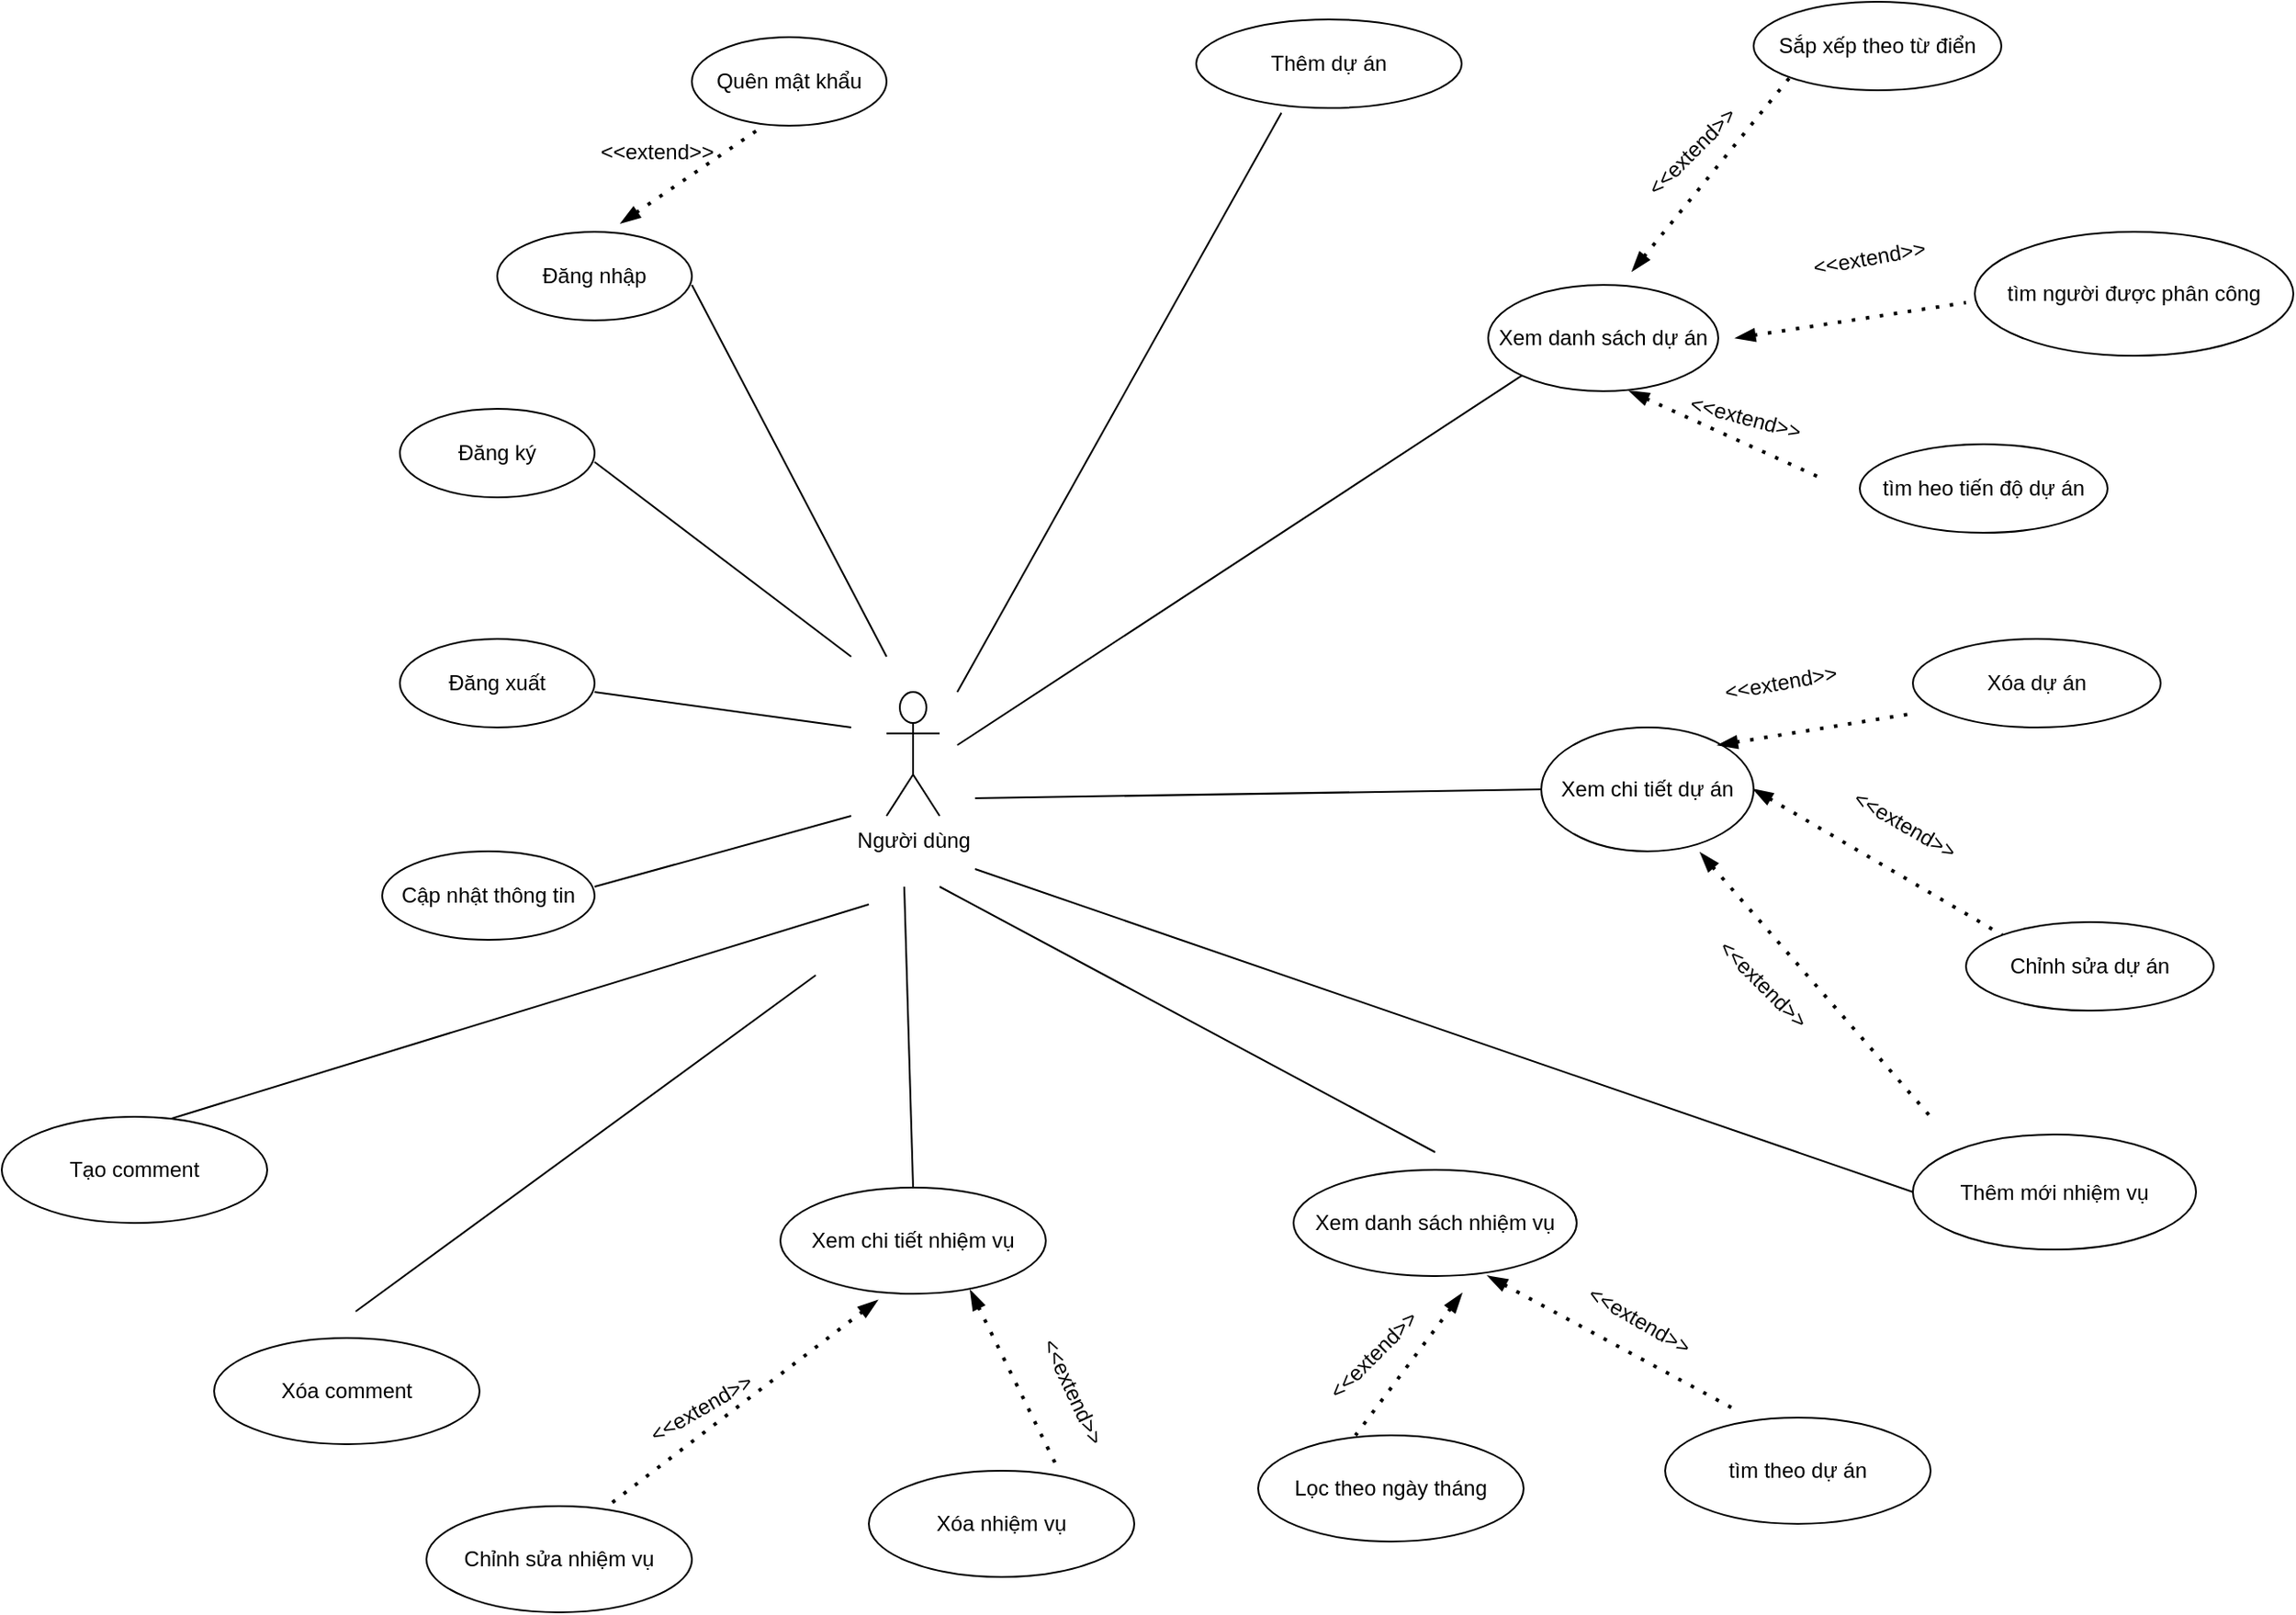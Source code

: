 <mxfile version="22.1.11" type="github">
  <diagram name="Page-1" id="ZcHCYNgmRofL6zazBNNZ">
    <mxGraphModel dx="2257" dy="1085" grid="1" gridSize="10" guides="1" tooltips="1" connect="1" arrows="1" fold="1" page="1" pageScale="1" pageWidth="850" pageHeight="1100" math="0" shadow="0">
      <root>
        <mxCell id="0" />
        <mxCell id="1" parent="0" />
        <mxCell id="vqIi2k3Ue5Lysqcb1FTw-1" value="Người dùng" style="shape=umlActor;verticalLabelPosition=bottom;verticalAlign=top;html=1;outlineConnect=0;labelPosition=center;align=center;fontFamily=Helvetica;" parent="1" vertex="1">
          <mxGeometry x="570" y="500" width="30" height="70" as="geometry" />
        </mxCell>
        <mxCell id="7_IGHa5qgyBxuROJ8uvi-7" value="Đăng ký" style="ellipse;whiteSpace=wrap;html=1;" parent="1" vertex="1">
          <mxGeometry x="295" y="340" width="110" height="50" as="geometry" />
        </mxCell>
        <mxCell id="7_IGHa5qgyBxuROJ8uvi-13" value="Đăng nhập" style="ellipse;whiteSpace=wrap;html=1;" parent="1" vertex="1">
          <mxGeometry x="350" y="240" width="110" height="50" as="geometry" />
        </mxCell>
        <mxCell id="7_IGHa5qgyBxuROJ8uvi-25" value="Quên mật khẩu" style="ellipse;whiteSpace=wrap;html=1;" parent="1" vertex="1">
          <mxGeometry x="460" y="130" width="110" height="50" as="geometry" />
        </mxCell>
        <mxCell id="7_IGHa5qgyBxuROJ8uvi-27" value="Xem danh sách dự án" style="ellipse;whiteSpace=wrap;html=1;" parent="1" vertex="1">
          <mxGeometry x="910" y="270" width="130" height="60" as="geometry" />
        </mxCell>
        <mxCell id="7_IGHa5qgyBxuROJ8uvi-28" value="Thêm dự án" style="ellipse;whiteSpace=wrap;html=1;" parent="1" vertex="1">
          <mxGeometry x="745" y="120" width="150" height="50" as="geometry" />
        </mxCell>
        <mxCell id="7_IGHa5qgyBxuROJ8uvi-29" value="Xem chi tiết dự án" style="ellipse;whiteSpace=wrap;html=1;" parent="1" vertex="1">
          <mxGeometry x="940" y="520" width="120" height="70" as="geometry" />
        </mxCell>
        <mxCell id="7_IGHa5qgyBxuROJ8uvi-32" value="Sắp xếp theo từ điển" style="ellipse;whiteSpace=wrap;html=1;" parent="1" vertex="1">
          <mxGeometry x="1060" y="110" width="140" height="50" as="geometry" />
        </mxCell>
        <mxCell id="7_IGHa5qgyBxuROJ8uvi-33" value="tìm heo tiến độ dự án" style="ellipse;whiteSpace=wrap;html=1;" parent="1" vertex="1">
          <mxGeometry x="1120" y="360" width="140" height="50" as="geometry" />
        </mxCell>
        <mxCell id="7_IGHa5qgyBxuROJ8uvi-37" value="Chỉnh sửa dự án" style="ellipse;whiteSpace=wrap;html=1;" parent="1" vertex="1">
          <mxGeometry x="1180" y="630" width="140" height="50" as="geometry" />
        </mxCell>
        <mxCell id="7_IGHa5qgyBxuROJ8uvi-38" value="Xóa dự án" style="ellipse;whiteSpace=wrap;html=1;" parent="1" vertex="1">
          <mxGeometry x="1150" y="470" width="140" height="50" as="geometry" />
        </mxCell>
        <mxCell id="7_IGHa5qgyBxuROJ8uvi-39" value="Thêm mới nhiệm vụ" style="ellipse;whiteSpace=wrap;html=1;" parent="1" vertex="1">
          <mxGeometry x="1150" y="750" width="160" height="65" as="geometry" />
        </mxCell>
        <mxCell id="7_IGHa5qgyBxuROJ8uvi-43" value="Xem danh sách nhiệm vụ" style="ellipse;whiteSpace=wrap;html=1;" parent="1" vertex="1">
          <mxGeometry x="800" y="770" width="160" height="60" as="geometry" />
        </mxCell>
        <mxCell id="7_IGHa5qgyBxuROJ8uvi-44" value="Cập nhật thông tin" style="ellipse;whiteSpace=wrap;html=1;" parent="1" vertex="1">
          <mxGeometry x="285" y="590" width="120" height="50" as="geometry" />
        </mxCell>
        <mxCell id="7_IGHa5qgyBxuROJ8uvi-45" value="Xem chi tiết nhiệm vụ" style="ellipse;whiteSpace=wrap;html=1;" parent="1" vertex="1">
          <mxGeometry x="510" y="780" width="150" height="60" as="geometry" />
        </mxCell>
        <mxCell id="7_IGHa5qgyBxuROJ8uvi-49" value="Xóa nhiệm vụ" style="ellipse;whiteSpace=wrap;html=1;" parent="1" vertex="1">
          <mxGeometry x="560" y="940" width="150" height="60" as="geometry" />
        </mxCell>
        <mxCell id="7_IGHa5qgyBxuROJ8uvi-50" value="Chỉnh sửa nhiệm vụ" style="ellipse;whiteSpace=wrap;html=1;" parent="1" vertex="1">
          <mxGeometry x="310" y="960" width="150" height="60" as="geometry" />
        </mxCell>
        <mxCell id="7_IGHa5qgyBxuROJ8uvi-51" value="Lọc theo ngày tháng" style="ellipse;whiteSpace=wrap;html=1;" parent="1" vertex="1">
          <mxGeometry x="780" y="920" width="150" height="60" as="geometry" />
        </mxCell>
        <mxCell id="7_IGHa5qgyBxuROJ8uvi-52" value="tìm theo dự án" style="ellipse;whiteSpace=wrap;html=1;" parent="1" vertex="1">
          <mxGeometry x="1010" y="910" width="150" height="60" as="geometry" />
        </mxCell>
        <mxCell id="7_IGHa5qgyBxuROJ8uvi-54" value="Đăng xuất" style="ellipse;whiteSpace=wrap;html=1;" parent="1" vertex="1">
          <mxGeometry x="295" y="470" width="110" height="50" as="geometry" />
        </mxCell>
        <mxCell id="7_IGHa5qgyBxuROJ8uvi-56" value="" style="endArrow=none;html=1;rounded=0;" parent="1" edge="1">
          <mxGeometry width="50" height="50" relative="1" as="geometry">
            <mxPoint x="405" y="500" as="sourcePoint" />
            <mxPoint x="550" y="520" as="targetPoint" />
          </mxGeometry>
        </mxCell>
        <mxCell id="7_IGHa5qgyBxuROJ8uvi-58" value="" style="endArrow=none;html=1;rounded=0;" parent="1" edge="1">
          <mxGeometry width="50" height="50" relative="1" as="geometry">
            <mxPoint x="405" y="610" as="sourcePoint" />
            <mxPoint x="550" y="570" as="targetPoint" />
          </mxGeometry>
        </mxCell>
        <mxCell id="7_IGHa5qgyBxuROJ8uvi-59" value="" style="endArrow=none;html=1;rounded=0;" parent="1" edge="1">
          <mxGeometry width="50" height="50" relative="1" as="geometry">
            <mxPoint x="405" y="370" as="sourcePoint" />
            <mxPoint x="550" y="480" as="targetPoint" />
          </mxGeometry>
        </mxCell>
        <mxCell id="7_IGHa5qgyBxuROJ8uvi-60" value="" style="endArrow=none;html=1;rounded=0;" parent="1" edge="1">
          <mxGeometry width="50" height="50" relative="1" as="geometry">
            <mxPoint x="460" y="270" as="sourcePoint" />
            <mxPoint x="570" y="480" as="targetPoint" />
          </mxGeometry>
        </mxCell>
        <mxCell id="7_IGHa5qgyBxuROJ8uvi-61" value="" style="endArrow=none;html=1;rounded=0;entryX=0.321;entryY=1.054;entryDx=0;entryDy=0;entryPerimeter=0;" parent="1" target="7_IGHa5qgyBxuROJ8uvi-28" edge="1">
          <mxGeometry width="50" height="50" relative="1" as="geometry">
            <mxPoint x="610" y="500" as="sourcePoint" />
            <mxPoint x="650" y="420" as="targetPoint" />
          </mxGeometry>
        </mxCell>
        <mxCell id="7_IGHa5qgyBxuROJ8uvi-62" value="" style="endArrow=none;html=1;rounded=0;entryX=0;entryY=1;entryDx=0;entryDy=0;" parent="1" edge="1" target="7_IGHa5qgyBxuROJ8uvi-27">
          <mxGeometry width="50" height="50" relative="1" as="geometry">
            <mxPoint x="610" y="530" as="sourcePoint" />
            <mxPoint x="750" y="410" as="targetPoint" />
          </mxGeometry>
        </mxCell>
        <mxCell id="7_IGHa5qgyBxuROJ8uvi-63" value="" style="endArrow=none;html=1;rounded=0;entryX=0;entryY=0.5;entryDx=0;entryDy=0;" parent="1" edge="1" target="7_IGHa5qgyBxuROJ8uvi-29">
          <mxGeometry width="50" height="50" relative="1" as="geometry">
            <mxPoint x="620" y="560" as="sourcePoint" />
            <mxPoint x="750" y="610" as="targetPoint" />
          </mxGeometry>
        </mxCell>
        <mxCell id="7_IGHa5qgyBxuROJ8uvi-64" value="" style="endArrow=none;html=1;rounded=0;" parent="1" edge="1">
          <mxGeometry width="50" height="50" relative="1" as="geometry">
            <mxPoint x="600" y="610" as="sourcePoint" />
            <mxPoint x="880" y="760" as="targetPoint" />
          </mxGeometry>
        </mxCell>
        <mxCell id="7_IGHa5qgyBxuROJ8uvi-65" value="" style="endArrow=none;html=1;rounded=0;exitX=0.5;exitY=0;exitDx=0;exitDy=0;" parent="1" edge="1" source="7_IGHa5qgyBxuROJ8uvi-45">
          <mxGeometry width="50" height="50" relative="1" as="geometry">
            <mxPoint x="380" y="760" as="sourcePoint" />
            <mxPoint x="580" y="610" as="targetPoint" />
          </mxGeometry>
        </mxCell>
        <mxCell id="7_IGHa5qgyBxuROJ8uvi-73" value="" style="endArrow=none;dashed=1;html=1;dashPattern=1 3;strokeWidth=2;rounded=0;startArrow=blockThin;startFill=1;entryX=0.283;entryY=-0.05;entryDx=0;entryDy=0;entryPerimeter=0;exitX=0.687;exitY=1;exitDx=0;exitDy=0;exitPerimeter=0;" parent="1" target="7_IGHa5qgyBxuROJ8uvi-52" edge="1" source="7_IGHa5qgyBxuROJ8uvi-43">
          <mxGeometry width="50" height="50" relative="1" as="geometry">
            <mxPoint x="710" y="840" as="sourcePoint" />
            <mxPoint x="790" y="803" as="targetPoint" />
            <Array as="points" />
          </mxGeometry>
        </mxCell>
        <mxCell id="7_IGHa5qgyBxuROJ8uvi-74" value="" style="endArrow=none;dashed=1;html=1;dashPattern=1 3;strokeWidth=2;rounded=0;startArrow=blockThin;startFill=1;" parent="1" edge="1">
          <mxGeometry width="50" height="50" relative="1" as="geometry">
            <mxPoint x="895" y="840" as="sourcePoint" />
            <mxPoint x="835" y="920" as="targetPoint" />
          </mxGeometry>
        </mxCell>
        <mxCell id="7_IGHa5qgyBxuROJ8uvi-75" value="" style="endArrow=none;dashed=1;html=1;dashPattern=1 3;strokeWidth=2;rounded=0;startArrow=blockThin;startFill=1;entryX=0.711;entryY=-0.026;entryDx=0;entryDy=0;entryPerimeter=0;exitX=0.716;exitY=0.97;exitDx=0;exitDy=0;exitPerimeter=0;" parent="1" target="7_IGHa5qgyBxuROJ8uvi-49" edge="1" source="7_IGHa5qgyBxuROJ8uvi-45">
          <mxGeometry width="50" height="50" relative="1" as="geometry">
            <mxPoint x="409" y="840" as="sourcePoint" />
            <mxPoint x="440" y="940" as="targetPoint" />
          </mxGeometry>
        </mxCell>
        <mxCell id="7_IGHa5qgyBxuROJ8uvi-76" value="" style="endArrow=none;dashed=1;html=1;dashPattern=1 3;strokeWidth=2;rounded=0;startArrow=blockThin;startFill=1;entryX=0.683;entryY=-0.002;entryDx=0;entryDy=0;entryPerimeter=0;exitX=0.365;exitY=1.063;exitDx=0;exitDy=0;exitPerimeter=0;" parent="1" target="7_IGHa5qgyBxuROJ8uvi-50" edge="1" source="7_IGHa5qgyBxuROJ8uvi-45">
          <mxGeometry width="50" height="50" relative="1" as="geometry">
            <mxPoint x="380" y="840" as="sourcePoint" />
            <mxPoint x="260.5" y="773" as="targetPoint" />
          </mxGeometry>
        </mxCell>
        <mxCell id="7_IGHa5qgyBxuROJ8uvi-77" value="tìm người được phân công" style="ellipse;whiteSpace=wrap;html=1;" parent="1" vertex="1">
          <mxGeometry x="1185" y="240" width="180" height="70" as="geometry" />
        </mxCell>
        <mxCell id="7_IGHa5qgyBxuROJ8uvi-89" value="" style="endArrow=none;dashed=1;html=1;dashPattern=1 3;strokeWidth=2;rounded=0;startArrow=blockThin;startFill=1;entryX=0.334;entryY=1.054;entryDx=0;entryDy=0;entryPerimeter=0;" parent="1" target="7_IGHa5qgyBxuROJ8uvi-25" edge="1">
          <mxGeometry width="50" height="50" relative="1" as="geometry">
            <mxPoint x="420" y="235" as="sourcePoint" />
            <mxPoint x="580" y="200" as="targetPoint" />
          </mxGeometry>
        </mxCell>
        <mxCell id="7_IGHa5qgyBxuROJ8uvi-90" value="&amp;lt;&amp;lt;extend&amp;gt;&amp;gt;" style="text;html=1;align=center;verticalAlign=middle;resizable=0;points=[];autosize=1;strokeColor=none;fillColor=none;" parent="1" vertex="1">
          <mxGeometry x="395" y="180" width="90" height="30" as="geometry" />
        </mxCell>
        <mxCell id="7_IGHa5qgyBxuROJ8uvi-94" value="&amp;lt;&amp;lt;extend&amp;gt;&amp;gt;" style="text;html=1;align=center;verticalAlign=middle;resizable=0;points=[];autosize=1;strokeColor=none;fillColor=none;rotation=15;" parent="1" vertex="1">
          <mxGeometry x="1010" y="330" width="90" height="30" as="geometry" />
        </mxCell>
        <mxCell id="7_IGHa5qgyBxuROJ8uvi-95" value="&amp;lt;&amp;lt;extend&amp;gt;&amp;gt;" style="text;html=1;align=center;verticalAlign=middle;resizable=0;points=[];autosize=1;strokeColor=none;fillColor=none;rotation=-10;" parent="1" vertex="1">
          <mxGeometry x="1080" y="240" width="90" height="30" as="geometry" />
        </mxCell>
        <mxCell id="7_IGHa5qgyBxuROJ8uvi-97" value="&amp;lt;&amp;lt;extend&amp;gt;&amp;gt;" style="text;html=1;align=center;verticalAlign=middle;resizable=0;points=[];autosize=1;strokeColor=none;fillColor=none;rotation=-30;" parent="1" vertex="1">
          <mxGeometry x="420" y="890" width="90" height="30" as="geometry" />
        </mxCell>
        <mxCell id="7_IGHa5qgyBxuROJ8uvi-98" value="&amp;lt;&amp;lt;extend&amp;gt;&amp;gt;" style="text;html=1;align=center;verticalAlign=middle;resizable=0;points=[];autosize=1;strokeColor=none;fillColor=none;rotation=65;" parent="1" vertex="1">
          <mxGeometry x="630" y="880" width="90" height="30" as="geometry" />
        </mxCell>
        <mxCell id="7_IGHa5qgyBxuROJ8uvi-99" value="&amp;lt;&amp;lt;extend&amp;gt;&amp;gt;" style="text;html=1;align=center;verticalAlign=middle;resizable=0;points=[];autosize=1;strokeColor=none;fillColor=none;rotation=-45;" parent="1" vertex="1">
          <mxGeometry x="800" y="860" width="90" height="30" as="geometry" />
        </mxCell>
        <mxCell id="7_IGHa5qgyBxuROJ8uvi-100" value="&amp;lt;&amp;lt;extend&amp;gt;&amp;gt;" style="text;html=1;align=center;verticalAlign=middle;resizable=0;points=[];autosize=1;strokeColor=none;fillColor=none;rotation=30;" parent="1" vertex="1">
          <mxGeometry x="950" y="840" width="90" height="30" as="geometry" />
        </mxCell>
        <mxCell id="5m1qFtkyg1CMiMVtlXFe-1" value="" style="endArrow=none;html=1;rounded=0;entryX=0;entryY=0.5;entryDx=0;entryDy=0;" parent="1" edge="1" target="7_IGHa5qgyBxuROJ8uvi-39">
          <mxGeometry width="50" height="50" relative="1" as="geometry">
            <mxPoint x="620" y="600" as="sourcePoint" />
            <mxPoint x="880" y="790" as="targetPoint" />
          </mxGeometry>
        </mxCell>
        <mxCell id="7_IGHa5qgyBxuROJ8uvi-96" value="&amp;lt;&amp;lt;extend&amp;gt;&amp;gt;" style="text;html=1;align=center;verticalAlign=middle;resizable=0;points=[];autosize=1;strokeColor=none;fillColor=none;rotation=-45;" parent="1" vertex="1">
          <mxGeometry x="980" y="180" width="90" height="30" as="geometry" />
        </mxCell>
        <mxCell id="0cxDhC9v3tsn8AYgi3fF-4" value="" style="endArrow=none;dashed=1;html=1;dashPattern=1 3;strokeWidth=2;rounded=0;startArrow=blockThin;startFill=1;entryX=0;entryY=1;entryDx=0;entryDy=0;" edge="1" parent="1" target="7_IGHa5qgyBxuROJ8uvi-32">
          <mxGeometry width="50" height="50" relative="1" as="geometry">
            <mxPoint x="991.5" y="262" as="sourcePoint" />
            <mxPoint x="1068.5" y="210" as="targetPoint" />
          </mxGeometry>
        </mxCell>
        <mxCell id="0cxDhC9v3tsn8AYgi3fF-5" value="" style="endArrow=none;dashed=1;html=1;dashPattern=1 3;strokeWidth=2;rounded=0;startArrow=blockThin;startFill=1;" edge="1" parent="1">
          <mxGeometry width="50" height="50" relative="1" as="geometry">
            <mxPoint x="1050" y="300" as="sourcePoint" />
            <mxPoint x="1180" y="280" as="targetPoint" />
          </mxGeometry>
        </mxCell>
        <mxCell id="0cxDhC9v3tsn8AYgi3fF-6" value="" style="endArrow=none;dashed=1;html=1;dashPattern=1 3;strokeWidth=2;rounded=0;startArrow=blockThin;startFill=1;exitX=0.615;exitY=1;exitDx=0;exitDy=0;exitPerimeter=0;" edge="1" parent="1" source="7_IGHa5qgyBxuROJ8uvi-27">
          <mxGeometry width="50" height="50" relative="1" as="geometry">
            <mxPoint x="973" y="372" as="sourcePoint" />
            <mxPoint x="1100" y="380" as="targetPoint" />
          </mxGeometry>
        </mxCell>
        <mxCell id="0cxDhC9v3tsn8AYgi3fF-9" value="" style="endArrow=none;dashed=1;html=1;dashPattern=1 3;strokeWidth=2;rounded=0;startArrow=blockThin;startFill=1;exitX=1;exitY=0.5;exitDx=0;exitDy=0;entryX=0;entryY=0;entryDx=0;entryDy=0;" edge="1" parent="1" source="7_IGHa5qgyBxuROJ8uvi-29" target="7_IGHa5qgyBxuROJ8uvi-37">
          <mxGeometry width="50" height="50" relative="1" as="geometry">
            <mxPoint x="1050" y="580" as="sourcePoint" />
            <mxPoint x="1160" y="630" as="targetPoint" />
          </mxGeometry>
        </mxCell>
        <mxCell id="0cxDhC9v3tsn8AYgi3fF-10" value="" style="endArrow=none;dashed=1;html=1;dashPattern=1 3;strokeWidth=2;rounded=0;startArrow=blockThin;startFill=1;exitX=0.75;exitY=1.014;exitDx=0;exitDy=0;exitPerimeter=0;" edge="1" parent="1" source="7_IGHa5qgyBxuROJ8uvi-29">
          <mxGeometry width="50" height="50" relative="1" as="geometry">
            <mxPoint x="990" y="590" as="sourcePoint" />
            <mxPoint x="1160" y="740" as="targetPoint" />
          </mxGeometry>
        </mxCell>
        <mxCell id="0cxDhC9v3tsn8AYgi3fF-11" value="" style="endArrow=none;dashed=1;html=1;dashPattern=1 3;strokeWidth=2;rounded=0;startArrow=blockThin;startFill=1;exitX=0.615;exitY=1;exitDx=0;exitDy=0;exitPerimeter=0;entryX=0.016;entryY=0.836;entryDx=0;entryDy=0;entryPerimeter=0;" edge="1" parent="1" target="7_IGHa5qgyBxuROJ8uvi-38">
          <mxGeometry width="50" height="50" relative="1" as="geometry">
            <mxPoint x="1040" y="530" as="sourcePoint" />
            <mxPoint x="1150" y="580" as="targetPoint" />
          </mxGeometry>
        </mxCell>
        <mxCell id="0cxDhC9v3tsn8AYgi3fF-12" value="&amp;lt;&amp;lt;extend&amp;gt;&amp;gt;" style="text;html=1;align=center;verticalAlign=middle;resizable=0;points=[];autosize=1;strokeColor=none;fillColor=none;rotation=-10;" vertex="1" parent="1">
          <mxGeometry x="1030" y="480" width="90" height="30" as="geometry" />
        </mxCell>
        <mxCell id="0cxDhC9v3tsn8AYgi3fF-13" value="&amp;lt;&amp;lt;extend&amp;gt;&amp;gt;" style="text;html=1;align=center;verticalAlign=middle;resizable=0;points=[];autosize=1;strokeColor=none;fillColor=none;rotation=30;" vertex="1" parent="1">
          <mxGeometry x="1100" y="560" width="90" height="30" as="geometry" />
        </mxCell>
        <mxCell id="0cxDhC9v3tsn8AYgi3fF-14" value="&amp;lt;&amp;lt;extend&amp;gt;&amp;gt;" style="text;html=1;align=center;verticalAlign=middle;resizable=0;points=[];autosize=1;strokeColor=none;fillColor=none;rotation=45;" vertex="1" parent="1">
          <mxGeometry x="1020" y="650" width="90" height="30" as="geometry" />
        </mxCell>
        <mxCell id="0cxDhC9v3tsn8AYgi3fF-16" value="" style="endArrow=none;html=1;rounded=0;exitX=0.64;exitY=0.016;exitDx=0;exitDy=0;exitPerimeter=0;" edge="1" parent="1" source="0cxDhC9v3tsn8AYgi3fF-17">
          <mxGeometry width="50" height="50" relative="1" as="geometry">
            <mxPoint x="310" y="730" as="sourcePoint" />
            <mxPoint x="560" y="620" as="targetPoint" />
          </mxGeometry>
        </mxCell>
        <mxCell id="0cxDhC9v3tsn8AYgi3fF-17" value="Tạo comment" style="ellipse;whiteSpace=wrap;html=1;" vertex="1" parent="1">
          <mxGeometry x="70" y="740" width="150" height="60" as="geometry" />
        </mxCell>
        <mxCell id="0cxDhC9v3tsn8AYgi3fF-18" value="Xóa comment" style="ellipse;whiteSpace=wrap;html=1;" vertex="1" parent="1">
          <mxGeometry x="190" y="865" width="150" height="60" as="geometry" />
        </mxCell>
        <mxCell id="0cxDhC9v3tsn8AYgi3fF-20" value="" style="endArrow=none;html=1;rounded=0;" edge="1" parent="1">
          <mxGeometry width="50" height="50" relative="1" as="geometry">
            <mxPoint x="270" y="850" as="sourcePoint" />
            <mxPoint x="530" y="660" as="targetPoint" />
          </mxGeometry>
        </mxCell>
      </root>
    </mxGraphModel>
  </diagram>
</mxfile>
